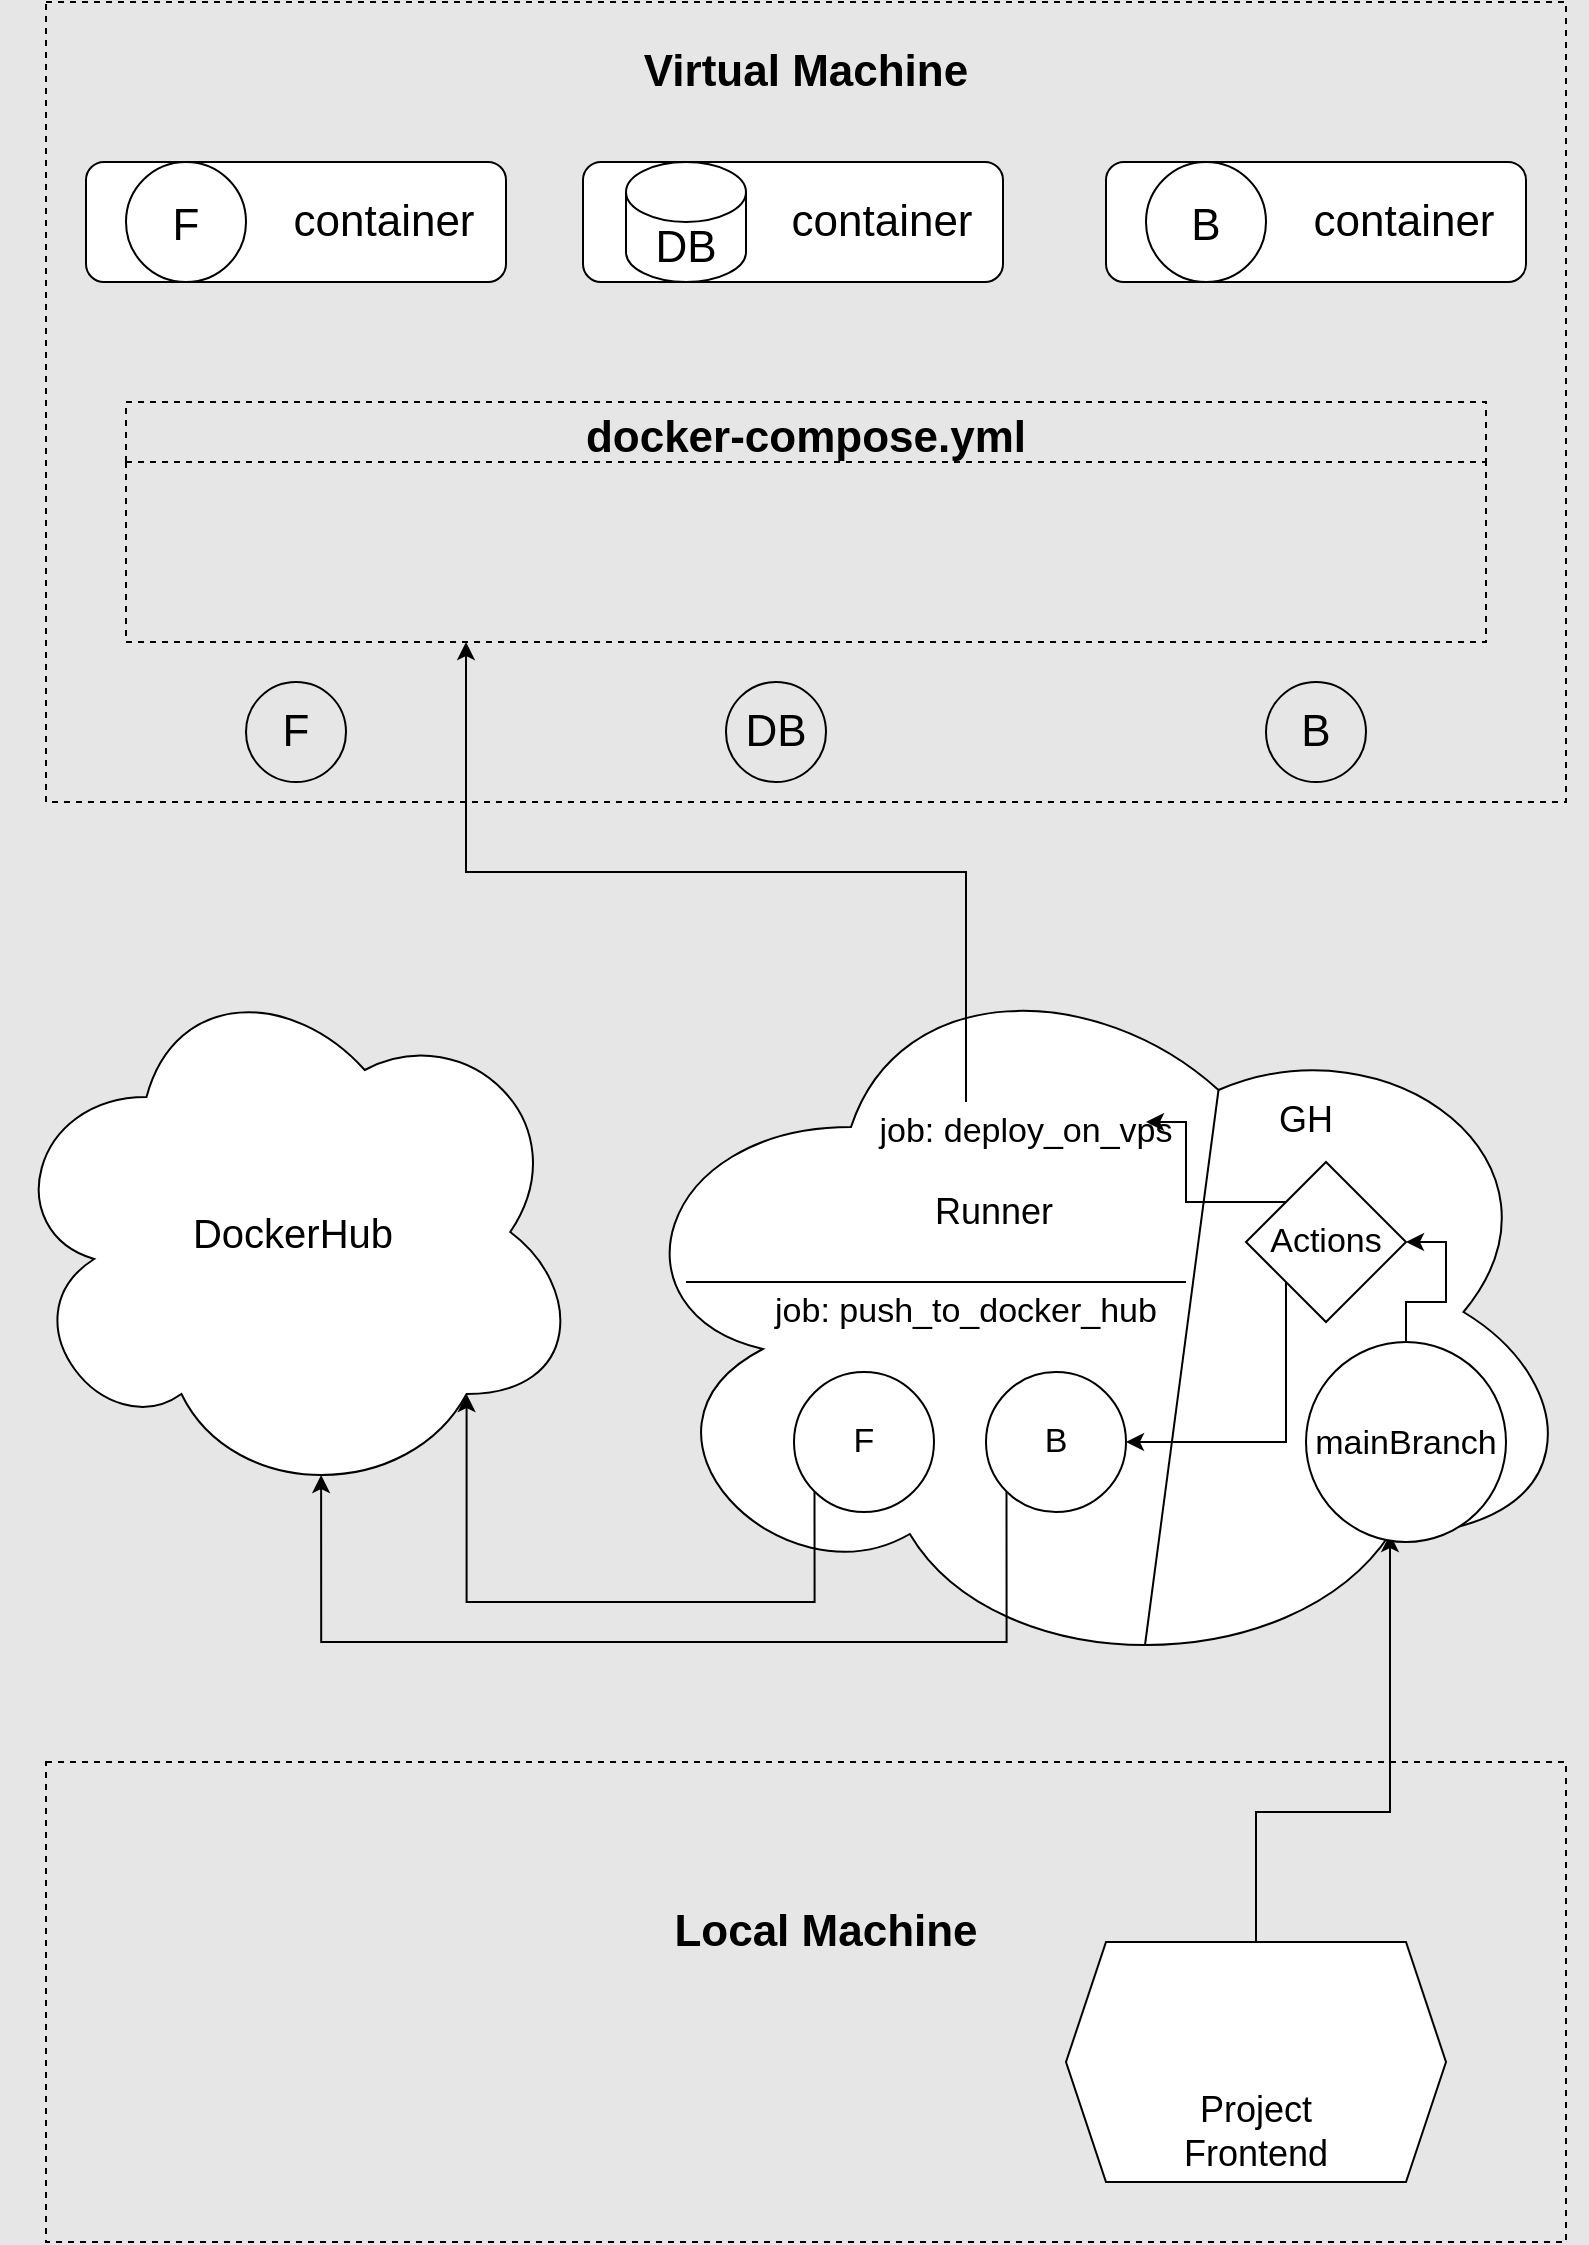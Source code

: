 <mxfile version="20.8.20" type="github">
  <diagram name="Страница 1" id="5HgcLsvbRW-HA8QMTe-G">
    <mxGraphModel dx="2004" dy="1154" grid="1" gridSize="10" guides="1" tooltips="1" connect="1" arrows="1" fold="1" page="1" pageScale="1" pageWidth="827" pageHeight="1169" background="#E6E6E6" math="0" shadow="0">
      <root>
        <mxCell id="0" />
        <mxCell id="1" parent="0" />
        <mxCell id="g-EUFQ-NRCmpqRzRRzE9-9" value="DockerHub" style="ellipse;shape=cloud;whiteSpace=wrap;html=1;fontSize=20;" parent="1" vertex="1">
          <mxGeometry x="17.5" y="520" width="291" height="270" as="geometry" />
        </mxCell>
        <mxCell id="g-EUFQ-NRCmpqRzRRzE9-15" value="" style="rounded=0;whiteSpace=wrap;html=1;fontSize=20;dashed=1;fillColor=none;" parent="1" vertex="1">
          <mxGeometry x="40" y="40" width="760" height="400" as="geometry" />
        </mxCell>
        <mxCell id="g-EUFQ-NRCmpqRzRRzE9-23" value="" style="group" parent="1" vertex="1" connectable="0">
          <mxGeometry x="60" y="120" width="210" height="60" as="geometry" />
        </mxCell>
        <mxCell id="g-EUFQ-NRCmpqRzRRzE9-18" value="" style="rounded=1;whiteSpace=wrap;html=1;fontSize=27;" parent="g-EUFQ-NRCmpqRzRRzE9-23" vertex="1">
          <mxGeometry width="210" height="60" as="geometry" />
        </mxCell>
        <mxCell id="g-EUFQ-NRCmpqRzRRzE9-21" value="&lt;font style=&quot;font-size: 22px;&quot;&gt;F&lt;/font&gt;" style="ellipse;whiteSpace=wrap;html=1;aspect=fixed;fontSize=27;" parent="g-EUFQ-NRCmpqRzRRzE9-23" vertex="1">
          <mxGeometry x="20" width="60" height="60" as="geometry" />
        </mxCell>
        <mxCell id="g-EUFQ-NRCmpqRzRRzE9-22" value="container" style="text;html=1;strokeColor=none;fillColor=none;align=center;verticalAlign=middle;whiteSpace=wrap;rounded=0;fontSize=22;" parent="g-EUFQ-NRCmpqRzRRzE9-23" vertex="1">
          <mxGeometry x="119" y="15" width="60" height="30" as="geometry" />
        </mxCell>
        <mxCell id="g-EUFQ-NRCmpqRzRRzE9-24" value="" style="group" parent="1" vertex="1" connectable="0">
          <mxGeometry x="570" y="120" width="210" height="60" as="geometry" />
        </mxCell>
        <mxCell id="g-EUFQ-NRCmpqRzRRzE9-25" value="" style="rounded=1;whiteSpace=wrap;html=1;fontSize=27;" parent="g-EUFQ-NRCmpqRzRRzE9-24" vertex="1">
          <mxGeometry width="210" height="60" as="geometry" />
        </mxCell>
        <mxCell id="g-EUFQ-NRCmpqRzRRzE9-26" value="&lt;font style=&quot;font-size: 22px;&quot;&gt;B&lt;/font&gt;" style="ellipse;whiteSpace=wrap;html=1;aspect=fixed;fontSize=27;" parent="g-EUFQ-NRCmpqRzRRzE9-24" vertex="1">
          <mxGeometry x="20" width="60" height="60" as="geometry" />
        </mxCell>
        <mxCell id="g-EUFQ-NRCmpqRzRRzE9-27" value="container" style="text;html=1;strokeColor=none;fillColor=none;align=center;verticalAlign=middle;whiteSpace=wrap;rounded=0;fontSize=22;" parent="g-EUFQ-NRCmpqRzRRzE9-24" vertex="1">
          <mxGeometry x="119" y="15" width="60" height="30" as="geometry" />
        </mxCell>
        <mxCell id="g-EUFQ-NRCmpqRzRRzE9-28" value="" style="group" parent="1" vertex="1" connectable="0">
          <mxGeometry x="308.5" y="120" width="210" height="180" as="geometry" />
        </mxCell>
        <mxCell id="g-EUFQ-NRCmpqRzRRzE9-29" value="" style="rounded=1;whiteSpace=wrap;html=1;fontSize=27;" parent="g-EUFQ-NRCmpqRzRRzE9-28" vertex="1">
          <mxGeometry width="210" height="60" as="geometry" />
        </mxCell>
        <mxCell id="g-EUFQ-NRCmpqRzRRzE9-31" value="container" style="text;html=1;strokeColor=none;fillColor=none;align=center;verticalAlign=middle;whiteSpace=wrap;rounded=0;fontSize=22;" parent="g-EUFQ-NRCmpqRzRRzE9-28" vertex="1">
          <mxGeometry x="119" y="15" width="60" height="30" as="geometry" />
        </mxCell>
        <mxCell id="g-EUFQ-NRCmpqRzRRzE9-32" value="DB" style="shape=cylinder3;whiteSpace=wrap;html=1;boundedLbl=1;backgroundOutline=1;size=15;fontSize=22;" parent="g-EUFQ-NRCmpqRzRRzE9-28" vertex="1">
          <mxGeometry x="21.5" width="60" height="60" as="geometry" />
        </mxCell>
        <mxCell id="g-EUFQ-NRCmpqRzRRzE9-34" value="F" style="ellipse;whiteSpace=wrap;html=1;aspect=fixed;fontSize=22;fillColor=none;" parent="1" vertex="1">
          <mxGeometry x="140" y="380" width="50" height="50" as="geometry" />
        </mxCell>
        <mxCell id="g-EUFQ-NRCmpqRzRRzE9-35" value="DB" style="ellipse;whiteSpace=wrap;html=1;aspect=fixed;fontSize=22;fillColor=none;" parent="1" vertex="1">
          <mxGeometry x="380" y="380" width="50" height="50" as="geometry" />
        </mxCell>
        <mxCell id="g-EUFQ-NRCmpqRzRRzE9-36" value="B" style="ellipse;whiteSpace=wrap;html=1;aspect=fixed;fontSize=22;fillColor=none;" parent="1" vertex="1">
          <mxGeometry x="650" y="380" width="50" height="50" as="geometry" />
        </mxCell>
        <mxCell id="g-EUFQ-NRCmpqRzRRzE9-37" value="" style="rounded=0;whiteSpace=wrap;html=1;fontSize=22;fillColor=none;dashed=1;" parent="1" vertex="1">
          <mxGeometry x="40" y="920" width="760" height="240" as="geometry" />
        </mxCell>
        <mxCell id="g-EUFQ-NRCmpqRzRRzE9-38" value="Local Machine" style="text;html=1;strokeColor=none;fillColor=none;align=center;verticalAlign=middle;whiteSpace=wrap;rounded=0;fontSize=22;fontStyle=1" parent="1" vertex="1">
          <mxGeometry x="350" y="990" width="160" height="30" as="geometry" />
        </mxCell>
        <mxCell id="g-EUFQ-NRCmpqRzRRzE9-39" value="Virtual Machine" style="text;html=1;strokeColor=none;fillColor=none;align=center;verticalAlign=middle;whiteSpace=wrap;rounded=0;fontSize=22;fontStyle=1" parent="1" vertex="1">
          <mxGeometry x="317" y="60" width="206" height="30" as="geometry" />
        </mxCell>
        <mxCell id="g-EUFQ-NRCmpqRzRRzE9-41" value="docker-compose.yml" style="swimlane;dashed=1;fontSize=22;fillColor=none;startSize=30;" parent="1" vertex="1">
          <mxGeometry x="80" y="240" width="680" height="120" as="geometry" />
        </mxCell>
        <mxCell id="E5vZC3v7MmdQPzNhPv6M-1" value="" style="ellipse;shape=cloud;whiteSpace=wrap;html=1;fontSize=20;" parent="1" vertex="1">
          <mxGeometry x="320" y="510" width="490" height="370" as="geometry" />
        </mxCell>
        <mxCell id="E5vZC3v7MmdQPzNhPv6M-2" value="" style="endArrow=none;html=1;rounded=0;exitX=0.55;exitY=0.95;exitDx=0;exitDy=0;exitPerimeter=0;entryX=0.625;entryY=0.2;entryDx=0;entryDy=0;entryPerimeter=0;" parent="1" source="E5vZC3v7MmdQPzNhPv6M-1" target="E5vZC3v7MmdQPzNhPv6M-1" edge="1">
          <mxGeometry width="50" height="50" relative="1" as="geometry">
            <mxPoint x="320" y="560" as="sourcePoint" />
            <mxPoint x="370" y="510" as="targetPoint" />
          </mxGeometry>
        </mxCell>
        <mxCell id="E5vZC3v7MmdQPzNhPv6M-3" value="&lt;font style=&quot;font-size: 18px;&quot;&gt;GH&lt;/font&gt;" style="text;html=1;strokeColor=none;fillColor=none;align=center;verticalAlign=middle;whiteSpace=wrap;rounded=0;" parent="1" vertex="1">
          <mxGeometry x="640" y="584" width="60" height="30" as="geometry" />
        </mxCell>
        <mxCell id="E5vZC3v7MmdQPzNhPv6M-5" value="&lt;font style=&quot;font-size: 18px;&quot;&gt;Runner&lt;/font&gt;" style="text;html=1;strokeColor=none;fillColor=none;align=center;verticalAlign=middle;whiteSpace=wrap;rounded=0;" parent="1" vertex="1">
          <mxGeometry x="484" y="630" width="60" height="30" as="geometry" />
        </mxCell>
        <mxCell id="E5vZC3v7MmdQPzNhPv6M-9" style="edgeStyle=orthogonalEdgeStyle;rounded=0;orthogonalLoop=1;jettySize=auto;html=1;exitX=0.5;exitY=0;exitDx=0;exitDy=0;entryX=0.8;entryY=0.8;entryDx=0;entryDy=0;entryPerimeter=0;fontSize=18;" parent="1" source="E5vZC3v7MmdQPzNhPv6M-6" target="E5vZC3v7MmdQPzNhPv6M-1" edge="1">
          <mxGeometry relative="1" as="geometry" />
        </mxCell>
        <mxCell id="E5vZC3v7MmdQPzNhPv6M-6" value="" style="shape=hexagon;perimeter=hexagonPerimeter2;whiteSpace=wrap;html=1;fixedSize=1;fontSize=18;" parent="1" vertex="1">
          <mxGeometry x="550" y="1010" width="190" height="120" as="geometry" />
        </mxCell>
        <mxCell id="E5vZC3v7MmdQPzNhPv6M-7" value="Project&lt;br&gt;Frontend" style="text;html=1;strokeColor=none;fillColor=none;align=center;verticalAlign=middle;whiteSpace=wrap;rounded=0;fontSize=18;" parent="1" vertex="1">
          <mxGeometry x="585" y="1090" width="120" height="30" as="geometry" />
        </mxCell>
        <mxCell id="E5vZC3v7MmdQPzNhPv6M-30" style="edgeStyle=orthogonalEdgeStyle;rounded=0;orthogonalLoop=1;jettySize=auto;html=1;exitX=0.5;exitY=0;exitDx=0;exitDy=0;entryX=1;entryY=0.5;entryDx=0;entryDy=0;fontSize=17;" parent="1" source="E5vZC3v7MmdQPzNhPv6M-10" target="E5vZC3v7MmdQPzNhPv6M-26" edge="1">
          <mxGeometry relative="1" as="geometry" />
        </mxCell>
        <mxCell id="E5vZC3v7MmdQPzNhPv6M-10" value="" style="ellipse;whiteSpace=wrap;html=1;aspect=fixed;fontSize=18;" parent="1" vertex="1">
          <mxGeometry x="670" y="710" width="100" height="100" as="geometry" />
        </mxCell>
        <mxCell id="E5vZC3v7MmdQPzNhPv6M-11" value="&lt;font style=&quot;font-size: 17px;&quot;&gt;mainBranch&lt;/font&gt;" style="text;html=1;strokeColor=none;fillColor=none;align=center;verticalAlign=middle;whiteSpace=wrap;rounded=0;fontSize=18;" parent="1" vertex="1">
          <mxGeometry x="665" y="745" width="110" height="30" as="geometry" />
        </mxCell>
        <mxCell id="E5vZC3v7MmdQPzNhPv6M-15" style="edgeStyle=orthogonalEdgeStyle;rounded=0;orthogonalLoop=1;jettySize=auto;html=1;exitX=0;exitY=1;exitDx=0;exitDy=0;entryX=0.8;entryY=0.8;entryDx=0;entryDy=0;entryPerimeter=0;fontSize=17;" parent="1" source="E5vZC3v7MmdQPzNhPv6M-13" target="g-EUFQ-NRCmpqRzRRzE9-9" edge="1">
          <mxGeometry relative="1" as="geometry">
            <Array as="points">
              <mxPoint x="424" y="840" />
              <mxPoint x="250" y="840" />
            </Array>
          </mxGeometry>
        </mxCell>
        <mxCell id="E5vZC3v7MmdQPzNhPv6M-13" value="F" style="ellipse;whiteSpace=wrap;html=1;aspect=fixed;fontSize=17;" parent="1" vertex="1">
          <mxGeometry x="414" y="725" width="70" height="70" as="geometry" />
        </mxCell>
        <mxCell id="E5vZC3v7MmdQPzNhPv6M-16" style="edgeStyle=orthogonalEdgeStyle;rounded=0;orthogonalLoop=1;jettySize=auto;html=1;exitX=0;exitY=1;exitDx=0;exitDy=0;entryX=0.55;entryY=0.95;entryDx=0;entryDy=0;entryPerimeter=0;fontSize=17;" parent="1" source="E5vZC3v7MmdQPzNhPv6M-14" target="g-EUFQ-NRCmpqRzRRzE9-9" edge="1">
          <mxGeometry relative="1" as="geometry">
            <Array as="points">
              <mxPoint x="520" y="860" />
              <mxPoint x="178" y="860" />
            </Array>
          </mxGeometry>
        </mxCell>
        <mxCell id="E5vZC3v7MmdQPzNhPv6M-14" value="B" style="ellipse;whiteSpace=wrap;html=1;aspect=fixed;fontSize=17;" parent="1" vertex="1">
          <mxGeometry x="510" y="725" width="70" height="70" as="geometry" />
        </mxCell>
        <mxCell id="E5vZC3v7MmdQPzNhPv6M-18" value="" style="endArrow=none;html=1;rounded=0;fontSize=17;" parent="1" edge="1">
          <mxGeometry width="50" height="50" relative="1" as="geometry">
            <mxPoint x="360" y="680" as="sourcePoint" />
            <mxPoint x="610" y="680" as="targetPoint" />
          </mxGeometry>
        </mxCell>
        <mxCell id="E5vZC3v7MmdQPzNhPv6M-19" value="job:&amp;nbsp;push_to_docker_hub" style="text;html=1;strokeColor=none;fillColor=none;align=center;verticalAlign=middle;whiteSpace=wrap;rounded=0;fontSize=17;" parent="1" vertex="1">
          <mxGeometry x="470" y="680" width="60" height="30" as="geometry" />
        </mxCell>
        <mxCell id="E5vZC3v7MmdQPzNhPv6M-24" style="edgeStyle=orthogonalEdgeStyle;rounded=0;orthogonalLoop=1;jettySize=auto;html=1;exitX=0;exitY=0;exitDx=0;exitDy=0;entryX=0.25;entryY=1;entryDx=0;entryDy=0;fontSize=17;" parent="1" source="E5vZC3v7MmdQPzNhPv6M-22" target="g-EUFQ-NRCmpqRzRRzE9-41" edge="1">
          <mxGeometry relative="1" as="geometry" />
        </mxCell>
        <mxCell id="E5vZC3v7MmdQPzNhPv6M-22" value="job:&amp;nbsp;deploy_on_vps" style="text;html=1;strokeColor=none;fillColor=none;align=center;verticalAlign=middle;whiteSpace=wrap;rounded=0;fontSize=17;" parent="1" vertex="1">
          <mxGeometry x="500" y="590" width="60" height="30" as="geometry" />
        </mxCell>
        <mxCell id="E5vZC3v7MmdQPzNhPv6M-32" style="edgeStyle=orthogonalEdgeStyle;rounded=0;orthogonalLoop=1;jettySize=auto;html=1;exitX=0;exitY=1;exitDx=0;exitDy=0;entryX=1;entryY=0.5;entryDx=0;entryDy=0;fontSize=17;" parent="1" source="E5vZC3v7MmdQPzNhPv6M-26" target="E5vZC3v7MmdQPzNhPv6M-14" edge="1">
          <mxGeometry relative="1" as="geometry">
            <Array as="points">
              <mxPoint x="660" y="760" />
            </Array>
          </mxGeometry>
        </mxCell>
        <mxCell id="E5vZC3v7MmdQPzNhPv6M-33" style="edgeStyle=orthogonalEdgeStyle;rounded=0;orthogonalLoop=1;jettySize=auto;html=1;exitX=0;exitY=0;exitDx=0;exitDy=0;fontSize=17;" parent="1" source="E5vZC3v7MmdQPzNhPv6M-26" edge="1">
          <mxGeometry relative="1" as="geometry">
            <mxPoint x="590" y="600" as="targetPoint" />
            <Array as="points">
              <mxPoint x="610" y="640" />
              <mxPoint x="610" y="600" />
            </Array>
          </mxGeometry>
        </mxCell>
        <mxCell id="E5vZC3v7MmdQPzNhPv6M-26" value="" style="rhombus;whiteSpace=wrap;html=1;fontSize=17;" parent="1" vertex="1">
          <mxGeometry x="640" y="620" width="80" height="80" as="geometry" />
        </mxCell>
        <mxCell id="E5vZC3v7MmdQPzNhPv6M-34" value="Actions" style="text;html=1;strokeColor=none;fillColor=none;align=center;verticalAlign=middle;whiteSpace=wrap;rounded=0;fontSize=17;" parent="1" vertex="1">
          <mxGeometry x="650" y="645" width="60" height="30" as="geometry" />
        </mxCell>
      </root>
    </mxGraphModel>
  </diagram>
</mxfile>
